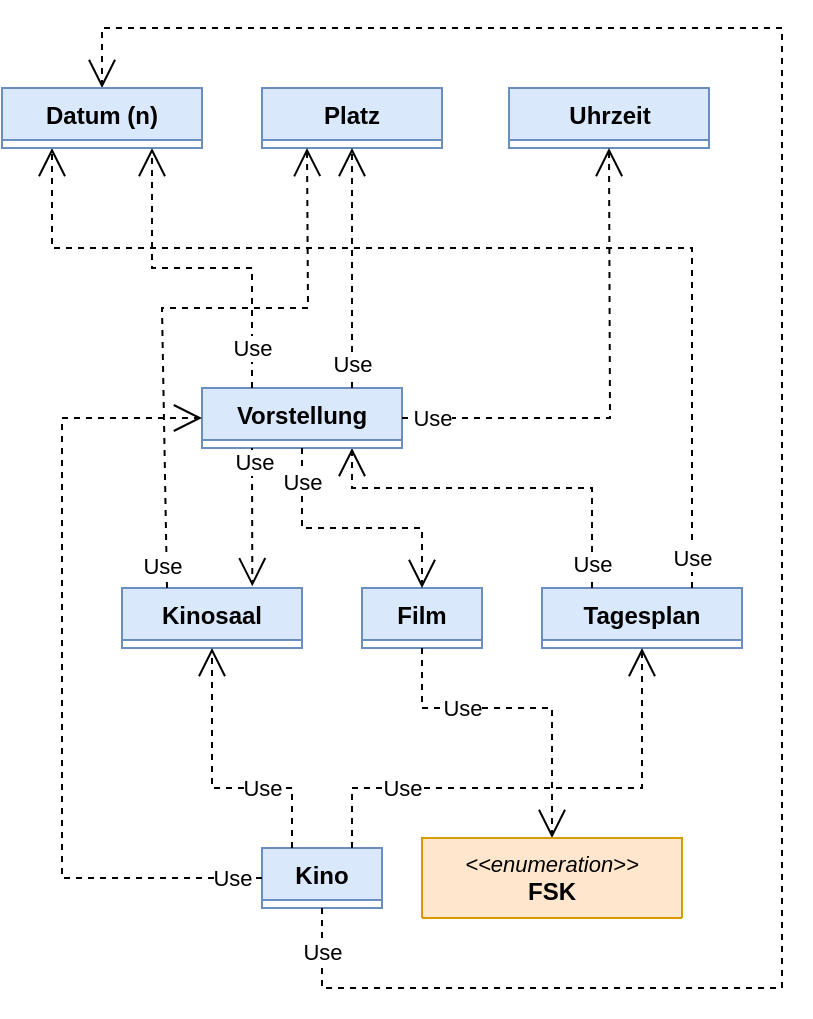 <mxfile version="24.5.3" type="github">
  <diagram id="C5RBs43oDa-KdzZeNtuy" name="Page-1">
    <mxGraphModel dx="1272" dy="808" grid="1" gridSize="10" guides="1" tooltips="1" connect="1" arrows="1" fold="1" page="1" pageScale="1" pageWidth="827" pageHeight="1169" math="0" shadow="0">
      <root>
        <mxCell id="WIyWlLk6GJQsqaUBKTNV-0" />
        <mxCell id="WIyWlLk6GJQsqaUBKTNV-1" parent="WIyWlLk6GJQsqaUBKTNV-0" />
        <mxCell id="4iuh3zrAZqDO1K-IALBD-0" value="Film" style="swimlane;fontStyle=1;align=center;verticalAlign=top;childLayout=stackLayout;horizontal=1;startSize=26;horizontalStack=0;resizeParent=1;resizeParentMax=0;resizeLast=0;collapsible=1;marginBottom=0;whiteSpace=wrap;html=1;fillColor=#dae8fc;strokeColor=#6c8ebf;" parent="WIyWlLk6GJQsqaUBKTNV-1" vertex="1" collapsed="1">
          <mxGeometry x="240" y="460" width="60" height="30" as="geometry">
            <mxRectangle x="230" y="320" width="190" height="210" as="alternateBounds" />
          </mxGeometry>
        </mxCell>
        <mxCell id="4iuh3zrAZqDO1K-IALBD-1" value="- _title: String&lt;div&gt;- _laenge: int&lt;/div&gt;&lt;div&gt;- _fsk: FSK&lt;/div&gt;&lt;div&gt;- _ueberlaenge: boolean&lt;/div&gt;" style="text;strokeColor=none;fillColor=none;align=left;verticalAlign=top;spacingLeft=4;spacingRight=4;overflow=hidden;rotatable=0;points=[[0,0.5],[1,0.5]];portConstraint=eastwest;whiteSpace=wrap;html=1;" parent="4iuh3zrAZqDO1K-IALBD-0" vertex="1">
          <mxGeometry y="26" width="190" height="74" as="geometry" />
        </mxCell>
        <mxCell id="4iuh3zrAZqDO1K-IALBD-2" value="" style="line;strokeWidth=1;fillColor=none;align=left;verticalAlign=middle;spacingTop=-1;spacingLeft=3;spacingRight=3;rotatable=0;labelPosition=right;points=[];portConstraint=eastwest;strokeColor=inherit;" parent="4iuh3zrAZqDO1K-IALBD-0" vertex="1">
          <mxGeometry y="100" width="190" height="8" as="geometry" />
        </mxCell>
        <mxCell id="4iuh3zrAZqDO1K-IALBD-3" value="+ Film(String, String)&lt;div&gt;+ getTitle(): String&lt;/div&gt;&lt;div&gt;+ getLaenge(): int&lt;/div&gt;&lt;div&gt;+ getFSK(): int&lt;/div&gt;&lt;div&gt;+ hatUeberlaenge(): boolean&lt;/div&gt;&lt;div&gt;+ getFormatiertenString(): String&lt;/div&gt;" style="text;strokeColor=none;fillColor=none;align=left;verticalAlign=top;spacingLeft=4;spacingRight=4;overflow=hidden;rotatable=0;points=[[0,0.5],[1,0.5]];portConstraint=eastwest;whiteSpace=wrap;html=1;" parent="4iuh3zrAZqDO1K-IALBD-0" vertex="1">
          <mxGeometry y="108" width="190" height="102" as="geometry" />
        </mxCell>
        <mxCell id="4iuh3zrAZqDO1K-IALBD-4" value="Kino" style="swimlane;fontStyle=1;align=center;verticalAlign=top;childLayout=stackLayout;horizontal=1;startSize=26;horizontalStack=0;resizeParent=1;resizeParentMax=0;resizeLast=0;collapsible=1;marginBottom=0;whiteSpace=wrap;html=1;fillColor=#dae8fc;strokeColor=#6c8ebf;" parent="WIyWlLk6GJQsqaUBKTNV-1" vertex="1" collapsed="1">
          <mxGeometry x="190" y="590" width="60" height="30" as="geometry">
            <mxRectangle x="100" y="310" width="200" height="160" as="alternateBounds" />
          </mxGeometry>
        </mxCell>
        <mxCell id="4iuh3zrAZqDO1K-IALBD-5" value="- _kinosaele: List&amp;lt;Kinosaal&amp;gt;&lt;div&gt;- _tagesplaene: SortedMap&amp;lt;Datum, Tagesplan&amp;gt;&lt;/div&gt;" style="text;strokeColor=none;fillColor=none;align=left;verticalAlign=top;spacingLeft=4;spacingRight=4;overflow=hidden;rotatable=0;points=[[0,0.5],[1,0.5]];portConstraint=eastwest;whiteSpace=wrap;html=1;" parent="4iuh3zrAZqDO1K-IALBD-4" vertex="1">
          <mxGeometry y="26" width="200" height="54" as="geometry" />
        </mxCell>
        <mxCell id="4iuh3zrAZqDO1K-IALBD-6" value="" style="line;strokeWidth=1;fillColor=none;align=left;verticalAlign=middle;spacingTop=-1;spacingLeft=3;spacingRight=3;rotatable=0;labelPosition=right;points=[];portConstraint=eastwest;strokeColor=inherit;" parent="4iuh3zrAZqDO1K-IALBD-4" vertex="1">
          <mxGeometry y="80" width="200" height="8" as="geometry" />
        </mxCell>
        <mxCell id="4iuh3zrAZqDO1K-IALBD-7" value="+ Kino(Kinosaal[], Vorstellung[])&lt;div&gt;+ hatKinosaal(Kinosaal): boolean&lt;/div&gt;&lt;div&gt;+ getKinosaal(): List&amp;lt;Kinosaal&amp;gt;&lt;/div&gt;&lt;div&gt;+ getTagesplan(Datum): Tagesplan&lt;/div&gt;" style="text;strokeColor=none;fillColor=none;align=left;verticalAlign=top;spacingLeft=4;spacingRight=4;overflow=hidden;rotatable=0;points=[[0,0.5],[1,0.5]];portConstraint=eastwest;whiteSpace=wrap;html=1;" parent="4iuh3zrAZqDO1K-IALBD-4" vertex="1">
          <mxGeometry y="88" width="200" height="72" as="geometry" />
        </mxCell>
        <mxCell id="4iuh3zrAZqDO1K-IALBD-18" value="Kinosaal" style="swimlane;fontStyle=1;align=center;verticalAlign=top;childLayout=stackLayout;horizontal=1;startSize=26;horizontalStack=0;resizeParent=1;resizeParentMax=0;resizeLast=0;collapsible=1;marginBottom=0;whiteSpace=wrap;html=1;fillColor=#dae8fc;strokeColor=#6c8ebf;" parent="WIyWlLk6GJQsqaUBKTNV-1" vertex="1" collapsed="1">
          <mxGeometry x="120" y="460" width="90" height="30" as="geometry">
            <mxRectangle x="30" y="30" width="210" height="190" as="alternateBounds" />
          </mxGeometry>
        </mxCell>
        <mxCell id="4iuh3zrAZqDO1K-IALBD-19" value="- _name: String&lt;div&gt;- _anzahlReihen: int&lt;/div&gt;&lt;div&gt;- _anzahlSitzplaetzeProReihe: int&lt;/div&gt;" style="text;strokeColor=none;fillColor=none;align=left;verticalAlign=top;spacingLeft=4;spacingRight=4;overflow=hidden;rotatable=0;points=[[0,0.5],[1,0.5]];portConstraint=eastwest;whiteSpace=wrap;html=1;" parent="4iuh3zrAZqDO1K-IALBD-18" vertex="1">
          <mxGeometry y="26" width="210" height="54" as="geometry" />
        </mxCell>
        <mxCell id="4iuh3zrAZqDO1K-IALBD-20" value="" style="line;strokeWidth=1;fillColor=none;align=left;verticalAlign=middle;spacingTop=-1;spacingLeft=3;spacingRight=3;rotatable=0;labelPosition=right;points=[];portConstraint=eastwest;strokeColor=inherit;" parent="4iuh3zrAZqDO1K-IALBD-18" vertex="1">
          <mxGeometry y="80" width="210" height="8" as="geometry" />
        </mxCell>
        <mxCell id="4iuh3zrAZqDO1K-IALBD-21" value="+ Kinosaal(String, int, int)&lt;br&gt;&lt;div&gt;+ getName(): String&lt;/div&gt;&lt;div&gt;+ getAnzahlReihen(): int&lt;/div&gt;&lt;div&gt;+ getAnzahlSitzplaetzeProReihe(): int&lt;/div&gt;&lt;div&gt;+ getPlaetze(): List&amp;lt;Platz&amp;gt;&lt;/div&gt;&lt;div&gt;+ hatPlatz(): boolean&lt;/div&gt;" style="text;strokeColor=none;fillColor=none;align=left;verticalAlign=top;spacingLeft=4;spacingRight=4;overflow=hidden;rotatable=0;points=[[0,0.5],[1,0.5]];portConstraint=eastwest;whiteSpace=wrap;html=1;" parent="4iuh3zrAZqDO1K-IALBD-18" vertex="1">
          <mxGeometry y="88" width="210" height="102" as="geometry" />
        </mxCell>
        <mxCell id="4iuh3zrAZqDO1K-IALBD-22" value="Platz" style="swimlane;fontStyle=1;align=center;verticalAlign=top;childLayout=stackLayout;horizontal=1;startSize=26;horizontalStack=0;resizeParent=1;resizeParentMax=0;resizeLast=0;collapsible=1;marginBottom=0;whiteSpace=wrap;html=1;fillColor=#dae8fc;strokeColor=#6c8ebf;" parent="WIyWlLk6GJQsqaUBKTNV-1" vertex="1" collapsed="1">
          <mxGeometry x="190" y="210" width="90" height="30" as="geometry">
            <mxRectangle x="215" y="80" width="135" height="150" as="alternateBounds" />
          </mxGeometry>
        </mxCell>
        <mxCell id="4iuh3zrAZqDO1K-IALBD-23" value="- _reihe: int&lt;div&gt;- _sitz: int&lt;/div&gt;" style="text;strokeColor=none;fillColor=none;align=left;verticalAlign=top;spacingLeft=4;spacingRight=4;overflow=hidden;rotatable=0;points=[[0,0.5],[1,0.5]];portConstraint=eastwest;whiteSpace=wrap;html=1;" parent="4iuh3zrAZqDO1K-IALBD-22" vertex="1">
          <mxGeometry y="26" width="135" height="44" as="geometry" />
        </mxCell>
        <mxCell id="4iuh3zrAZqDO1K-IALBD-24" value="" style="line;strokeWidth=1;fillColor=none;align=left;verticalAlign=middle;spacingTop=-1;spacingLeft=3;spacingRight=3;rotatable=0;labelPosition=right;points=[];portConstraint=eastwest;strokeColor=inherit;" parent="4iuh3zrAZqDO1K-IALBD-22" vertex="1">
          <mxGeometry y="70" width="135" height="8" as="geometry" />
        </mxCell>
        <mxCell id="4iuh3zrAZqDO1K-IALBD-25" value="+ Platz(int, int)&lt;div&gt;+ get(int, int): Platz&lt;/div&gt;&lt;div&gt;+ getReiheNr(): int&lt;/div&gt;&lt;div&gt;+ getSitzNr(): int&lt;/div&gt;" style="text;strokeColor=none;fillColor=none;align=left;verticalAlign=top;spacingLeft=4;spacingRight=4;overflow=hidden;rotatable=0;points=[[0,0.5],[1,0.5]];portConstraint=eastwest;whiteSpace=wrap;html=1;" parent="4iuh3zrAZqDO1K-IALBD-22" vertex="1">
          <mxGeometry y="78" width="135" height="72" as="geometry" />
        </mxCell>
        <mxCell id="4iuh3zrAZqDO1K-IALBD-26" value="Tagesplan" style="swimlane;fontStyle=1;align=center;verticalAlign=top;childLayout=stackLayout;horizontal=1;startSize=26;horizontalStack=0;resizeParent=1;resizeParentMax=0;resizeLast=0;collapsible=1;marginBottom=0;whiteSpace=wrap;html=1;fillColor=#dae8fc;strokeColor=#6c8ebf;" parent="WIyWlLk6GJQsqaUBKTNV-1" vertex="1" collapsed="1">
          <mxGeometry x="330" y="460" width="100" height="30" as="geometry">
            <mxRectangle x="330" y="190" width="230" height="190" as="alternateBounds" />
          </mxGeometry>
        </mxCell>
        <mxCell id="4iuh3zrAZqDO1K-IALBD-27" value="- _tag: Datum&lt;div&gt;- _vorstellungen(): List&amp;lt;Vorstellung&amp;gt;&lt;/div&gt;&lt;div&gt;- _vergleichNachAnfangszeit:&amp;nbsp;&lt;/div&gt;&lt;div&gt;&lt;span style=&quot;background-color: initial;&quot;&gt;Comparator&amp;lt;Vorstellung&amp;gt;&lt;/span&gt;&lt;/div&gt;" style="text;strokeColor=none;fillColor=none;align=left;verticalAlign=top;spacingLeft=4;spacingRight=4;overflow=hidden;rotatable=0;points=[[0,0.5],[1,0.5]];portConstraint=eastwest;whiteSpace=wrap;html=1;" parent="4iuh3zrAZqDO1K-IALBD-26" vertex="1">
          <mxGeometry y="26" width="230" height="74" as="geometry" />
        </mxCell>
        <mxCell id="4iuh3zrAZqDO1K-IALBD-28" value="" style="line;strokeWidth=1;fillColor=none;align=left;verticalAlign=middle;spacingTop=-1;spacingLeft=3;spacingRight=3;rotatable=0;labelPosition=right;points=[];portConstraint=eastwest;strokeColor=inherit;" parent="4iuh3zrAZqDO1K-IALBD-26" vertex="1">
          <mxGeometry y="100" width="230" height="8" as="geometry" />
        </mxCell>
        <mxCell id="4iuh3zrAZqDO1K-IALBD-29" value="+ Tagesplan(Datum)&lt;div&gt;+ getDatum(): Datum&lt;/div&gt;&lt;div&gt;+ fuegeVorstellungHinzu(Vorstellung): void&lt;/div&gt;&lt;div&gt;+ getVorstellungen(): List&amp;lt;Vorstellung&amp;gt;&lt;/div&gt;" style="text;strokeColor=none;fillColor=none;align=left;verticalAlign=top;spacingLeft=4;spacingRight=4;overflow=hidden;rotatable=0;points=[[0,0.5],[1,0.5]];portConstraint=eastwest;whiteSpace=wrap;html=1;" parent="4iuh3zrAZqDO1K-IALBD-26" vertex="1">
          <mxGeometry y="108" width="230" height="82" as="geometry" />
        </mxCell>
        <mxCell id="4iuh3zrAZqDO1K-IALBD-34" value="Use" style="endArrow=open;endSize=12;dashed=1;html=1;rounded=0;exitX=0.5;exitY=1;exitDx=0;exitDy=0;entryX=0.5;entryY=0;entryDx=0;entryDy=0;" parent="WIyWlLk6GJQsqaUBKTNV-1" source="4iuh3zrAZqDO1K-IALBD-0" target="3Wl5qvV5KjrjYKabuC5U-5" edge="1">
          <mxGeometry x="-0.375" width="160" relative="1" as="geometry">
            <mxPoint x="270" y="830" as="sourcePoint" />
            <mxPoint x="319.28" y="586.58" as="targetPoint" />
            <Array as="points">
              <mxPoint x="270" y="520" />
              <mxPoint x="335" y="520" />
            </Array>
            <mxPoint as="offset" />
          </mxGeometry>
        </mxCell>
        <mxCell id="4iuh3zrAZqDO1K-IALBD-35" value="Use" style="endArrow=open;endSize=12;dashed=1;html=1;rounded=0;exitX=0.25;exitY=0;exitDx=0;exitDy=0;entryX=0.5;entryY=1;entryDx=0;entryDy=0;" parent="WIyWlLk6GJQsqaUBKTNV-1" source="4iuh3zrAZqDO1K-IALBD-4" target="4iuh3zrAZqDO1K-IALBD-18" edge="1">
          <mxGeometry x="-0.357" width="160" relative="1" as="geometry">
            <mxPoint x="250" y="620" as="sourcePoint" />
            <mxPoint x="160" y="490" as="targetPoint" />
            <Array as="points">
              <mxPoint x="205" y="560" />
              <mxPoint x="165" y="560" />
            </Array>
            <mxPoint as="offset" />
          </mxGeometry>
        </mxCell>
        <mxCell id="4iuh3zrAZqDO1K-IALBD-36" value="Use" style="endArrow=open;endSize=12;dashed=1;html=1;rounded=0;exitX=0.75;exitY=0;exitDx=0;exitDy=0;entryX=0.5;entryY=1;entryDx=0;entryDy=0;" parent="WIyWlLk6GJQsqaUBKTNV-1" source="4iuh3zrAZqDO1K-IALBD-4" target="4iuh3zrAZqDO1K-IALBD-26" edge="1">
          <mxGeometry x="-0.551" width="160" relative="1" as="geometry">
            <mxPoint x="290" y="470" as="sourcePoint" />
            <mxPoint x="450" y="470" as="targetPoint" />
            <Array as="points">
              <mxPoint x="235" y="560" />
              <mxPoint x="380" y="560" />
            </Array>
            <mxPoint as="offset" />
          </mxGeometry>
        </mxCell>
        <mxCell id="4iuh3zrAZqDO1K-IALBD-37" value="Use" style="endArrow=open;endSize=12;dashed=1;html=1;rounded=0;exitX=0.5;exitY=1;exitDx=0;exitDy=0;entryX=0.5;entryY=0;entryDx=0;entryDy=0;" parent="WIyWlLk6GJQsqaUBKTNV-1" source="4iuh3zrAZqDO1K-IALBD-4" target="4iuh3zrAZqDO1K-IALBD-55" edge="1">
          <mxGeometry x="-0.961" width="160" relative="1" as="geometry">
            <mxPoint x="320" y="330" as="sourcePoint" />
            <mxPoint x="470" y="134.0" as="targetPoint" />
            <Array as="points">
              <mxPoint x="220" y="660" />
              <mxPoint x="450" y="660" />
              <mxPoint x="450" y="180" />
              <mxPoint x="110" y="180" />
            </Array>
            <mxPoint as="offset" />
          </mxGeometry>
        </mxCell>
        <mxCell id="4iuh3zrAZqDO1K-IALBD-38" value="Use" style="endArrow=open;endSize=12;dashed=1;html=1;rounded=0;exitX=0.75;exitY=0;exitDx=0;exitDy=0;entryX=0.25;entryY=1;entryDx=0;entryDy=0;" parent="WIyWlLk6GJQsqaUBKTNV-1" source="4iuh3zrAZqDO1K-IALBD-26" target="4iuh3zrAZqDO1K-IALBD-55" edge="1">
          <mxGeometry x="-0.945" width="160" relative="1" as="geometry">
            <mxPoint x="320" y="330" as="sourcePoint" />
            <mxPoint x="520" y="134.0" as="targetPoint" />
            <Array as="points">
              <mxPoint x="405" y="290" />
              <mxPoint x="85" y="290" />
            </Array>
            <mxPoint as="offset" />
          </mxGeometry>
        </mxCell>
        <mxCell id="4iuh3zrAZqDO1K-IALBD-39" value="Use" style="endArrow=open;endSize=12;dashed=1;html=1;rounded=0;exitX=0.25;exitY=0;exitDx=0;exitDy=0;entryX=0.75;entryY=1;entryDx=0;entryDy=0;" parent="WIyWlLk6GJQsqaUBKTNV-1" source="4iuh3zrAZqDO1K-IALBD-26" target="4iuh3zrAZqDO1K-IALBD-40" edge="1">
          <mxGeometry x="-0.867" width="160" relative="1" as="geometry">
            <mxPoint x="230" y="540" as="sourcePoint" />
            <mxPoint x="660" y="510" as="targetPoint" />
            <Array as="points">
              <mxPoint x="355" y="410" />
              <mxPoint x="235" y="410" />
            </Array>
            <mxPoint as="offset" />
          </mxGeometry>
        </mxCell>
        <mxCell id="4iuh3zrAZqDO1K-IALBD-40" value="Vorstellung" style="swimlane;fontStyle=1;align=center;verticalAlign=top;childLayout=stackLayout;horizontal=1;startSize=26;horizontalStack=0;resizeParent=1;resizeParentMax=0;resizeLast=0;collapsible=1;marginBottom=0;whiteSpace=wrap;html=1;fillColor=#dae8fc;strokeColor=#6c8ebf;" parent="WIyWlLk6GJQsqaUBKTNV-1" vertex="1" collapsed="1">
          <mxGeometry x="160" y="360" width="100" height="30" as="geometry">
            <mxRectangle x="160" y="310" width="240" height="440" as="alternateBounds" />
          </mxGeometry>
        </mxCell>
        <mxCell id="4iuh3zrAZqDO1K-IALBD-41" value="- _kinosaal: Kinosaal&lt;div&gt;- _film: Film&lt;/div&gt;&lt;div&gt;- _anfangszeit: Uhrzeit&lt;/div&gt;&lt;div&gt;- _endzeit: Uhrzeit&lt;/div&gt;&lt;div&gt;- _datum: Datum&lt;/div&gt;&lt;div&gt;- _preis: int&lt;/div&gt;&lt;div&gt;- _verkauft: boolean[][]&lt;/div&gt;&lt;div&gt;- _anzahlVerkauftePlaetze: int&lt;/div&gt;" style="text;strokeColor=none;fillColor=none;align=left;verticalAlign=top;spacingLeft=4;spacingRight=4;overflow=hidden;rotatable=0;points=[[0,0.5],[1,0.5]];portConstraint=eastwest;whiteSpace=wrap;html=1;" parent="4iuh3zrAZqDO1K-IALBD-40" vertex="1">
          <mxGeometry y="26" width="240" height="124" as="geometry" />
        </mxCell>
        <mxCell id="4iuh3zrAZqDO1K-IALBD-42" value="" style="line;strokeWidth=1;fillColor=none;align=left;verticalAlign=middle;spacingTop=-1;spacingLeft=3;spacingRight=3;rotatable=0;labelPosition=right;points=[];portConstraint=eastwest;strokeColor=inherit;" parent="4iuh3zrAZqDO1K-IALBD-40" vertex="1">
          <mxGeometry y="150" width="240" height="8" as="geometry" />
        </mxCell>
        <mxCell id="4iuh3zrAZqDO1K-IALBD-43" value="+ Vorstellung(Kinosaal, Film, Uhrzeit, Uhrzeit, Datum int)&lt;div&gt;+ getKinosaal(): Kinosaal&lt;div&gt;+ getFilm(): Film&lt;/div&gt;&lt;div&gt;+ getAnfangszeit(): Uhrzeit&lt;/div&gt;&lt;div&gt;+ getEndzeit(): Uhrzeit&lt;/div&gt;&lt;div&gt;+ getDatum(): Datum&lt;/div&gt;&lt;div&gt;+ getPreis(): int&lt;/div&gt;&lt;/div&gt;&lt;div&gt;+ hatPlatz(Platz): boolean&lt;/div&gt;&lt;div&gt;+ hatPlaetze(Set&amp;lt;Platz&amp;gt;): boolean&lt;/div&gt;&lt;div&gt;+ istPlatzVerkauft(): boolean&lt;/div&gt;&lt;div&gt;+ getPreisfuerPlaetze(set&amp;lt;Platz&amp;gt;): int&lt;/div&gt;&lt;div&gt;+ verkaufePlatz(Platz): void&lt;/div&gt;&lt;div&gt;+ stonierePlatz(Platz): void&lt;/div&gt;&lt;div&gt;+ getAnzahlVerkauftePlaetze(): int&lt;/div&gt;&lt;div&gt;+ verkaufePlaetze(Set&amp;lt;Platz&amp;gt;): void&lt;/div&gt;&lt;div&gt;+ stonierePlaetze(Set&amp;lt;Platz&amp;gt;): void&lt;/div&gt;&lt;div&gt;+ sindVerkaufbar(Set&amp;lt;Platz&amp;gt;): boolean&lt;/div&gt;&lt;div&gt;+ sindStonierbar(Set&amp;lt;Platz&amp;gt;): boolean&lt;/div&gt;&lt;div&gt;&lt;br&gt;&lt;/div&gt;" style="text;strokeColor=none;fillColor=none;align=left;verticalAlign=top;spacingLeft=4;spacingRight=4;overflow=hidden;rotatable=0;points=[[0,0.5],[1,0.5]];portConstraint=eastwest;whiteSpace=wrap;html=1;" parent="4iuh3zrAZqDO1K-IALBD-40" vertex="1">
          <mxGeometry y="158" width="240" height="282" as="geometry" />
        </mxCell>
        <mxCell id="4iuh3zrAZqDO1K-IALBD-44" value="Use" style="endArrow=open;endSize=12;dashed=1;html=1;rounded=0;exitX=0;exitY=0.5;exitDx=0;exitDy=0;entryX=0;entryY=0.5;entryDx=0;entryDy=0;" parent="WIyWlLk6GJQsqaUBKTNV-1" source="4iuh3zrAZqDO1K-IALBD-4" target="4iuh3zrAZqDO1K-IALBD-40" edge="1">
          <mxGeometry x="-0.922" width="160" relative="1" as="geometry">
            <mxPoint x="104.74" y="660.51" as="sourcePoint" />
            <mxPoint x="100" y="310" as="targetPoint" />
            <Array as="points">
              <mxPoint x="90" y="605" />
              <mxPoint x="90" y="375" />
            </Array>
            <mxPoint as="offset" />
          </mxGeometry>
        </mxCell>
        <mxCell id="4iuh3zrAZqDO1K-IALBD-45" value="Use" style="endArrow=open;endSize=12;dashed=1;html=1;rounded=0;exitX=0.25;exitY=0;exitDx=0;exitDy=0;entryX=0.25;entryY=1;entryDx=0;entryDy=0;" parent="WIyWlLk6GJQsqaUBKTNV-1" source="4iuh3zrAZqDO1K-IALBD-18" target="4iuh3zrAZqDO1K-IALBD-22" edge="1">
          <mxGeometry x="-0.92" y="2" width="160" relative="1" as="geometry">
            <mxPoint x="350" y="240" as="sourcePoint" />
            <mxPoint x="510" y="240" as="targetPoint" />
            <Array as="points">
              <mxPoint x="140" y="320" />
              <mxPoint x="213" y="320" />
            </Array>
            <mxPoint as="offset" />
          </mxGeometry>
        </mxCell>
        <mxCell id="4iuh3zrAZqDO1K-IALBD-46" value="Use" style="endArrow=open;endSize=12;dashed=1;html=1;rounded=0;exitX=0.25;exitY=1;exitDx=0;exitDy=0;entryX=0.724;entryY=-0.028;entryDx=0;entryDy=0;entryPerimeter=0;" parent="WIyWlLk6GJQsqaUBKTNV-1" source="4iuh3zrAZqDO1K-IALBD-40" target="4iuh3zrAZqDO1K-IALBD-18" edge="1">
          <mxGeometry x="-0.789" y="1" width="160" relative="1" as="geometry">
            <mxPoint x="440" y="560" as="sourcePoint" />
            <mxPoint x="186" y="530" as="targetPoint" />
            <Array as="points" />
            <mxPoint as="offset" />
          </mxGeometry>
        </mxCell>
        <mxCell id="4iuh3zrAZqDO1K-IALBD-47" value="Use" style="endArrow=open;endSize=12;dashed=1;html=1;rounded=0;exitX=0.5;exitY=1;exitDx=0;exitDy=0;entryX=0.5;entryY=0;entryDx=0;entryDy=0;" parent="WIyWlLk6GJQsqaUBKTNV-1" source="4iuh3zrAZqDO1K-IALBD-40" target="4iuh3zrAZqDO1K-IALBD-0" edge="1">
          <mxGeometry x="-0.75" width="160" relative="1" as="geometry">
            <mxPoint x="440" y="560" as="sourcePoint" />
            <mxPoint x="470" y="890" as="targetPoint" />
            <Array as="points">
              <mxPoint x="210" y="430" />
              <mxPoint x="270" y="430" />
            </Array>
            <mxPoint as="offset" />
          </mxGeometry>
        </mxCell>
        <mxCell id="4iuh3zrAZqDO1K-IALBD-48" value="Uhrzeit" style="swimlane;fontStyle=1;align=center;verticalAlign=top;childLayout=stackLayout;horizontal=1;startSize=26;horizontalStack=0;resizeParent=1;resizeParentMax=0;resizeLast=0;collapsible=1;marginBottom=0;whiteSpace=wrap;html=1;fillColor=#dae8fc;strokeColor=#6c8ebf;" parent="WIyWlLk6GJQsqaUBKTNV-1" vertex="1" collapsed="1">
          <mxGeometry x="313.5" y="210" width="100" height="30" as="geometry">
            <mxRectangle x="313.5" y="80" width="190" height="160" as="alternateBounds" />
          </mxGeometry>
        </mxCell>
        <mxCell id="4iuh3zrAZqDO1K-IALBD-49" value="- _stunden(): int&lt;div&gt;- _minuten(): int&lt;/div&gt;" style="text;strokeColor=none;fillColor=none;align=left;verticalAlign=top;spacingLeft=4;spacingRight=4;overflow=hidden;rotatable=0;points=[[0,0.5],[1,0.5]];portConstraint=eastwest;whiteSpace=wrap;html=1;" parent="4iuh3zrAZqDO1K-IALBD-48" vertex="1">
          <mxGeometry y="26" width="190" height="44" as="geometry" />
        </mxCell>
        <mxCell id="4iuh3zrAZqDO1K-IALBD-50" value="" style="line;strokeWidth=1;fillColor=none;align=left;verticalAlign=middle;spacingTop=-1;spacingLeft=3;spacingRight=3;rotatable=0;labelPosition=right;points=[];portConstraint=eastwest;strokeColor=inherit;" parent="4iuh3zrAZqDO1K-IALBD-48" vertex="1">
          <mxGeometry y="70" width="190" height="8" as="geometry" />
        </mxCell>
        <mxCell id="4iuh3zrAZqDO1K-IALBD-51" value="&lt;div&gt;+ Uhrzeit(int, int)&lt;/div&gt;&lt;div&gt;+ get(int, int): Uhrzeit&lt;/div&gt;&lt;div&gt;+ getStunden(): int&lt;/div&gt;&lt;div&gt;+ getMinuten(): int&lt;/div&gt;&lt;div&gt;+ minutenSeit(Uhrzeit): int&lt;/div&gt;" style="text;strokeColor=none;fillColor=none;align=left;verticalAlign=top;spacingLeft=4;spacingRight=4;overflow=hidden;rotatable=0;points=[[0,0.5],[1,0.5]];portConstraint=eastwest;whiteSpace=wrap;html=1;" parent="4iuh3zrAZqDO1K-IALBD-48" vertex="1">
          <mxGeometry y="78" width="190" height="82" as="geometry" />
        </mxCell>
        <mxCell id="4iuh3zrAZqDO1K-IALBD-52" value="Use" style="endArrow=open;endSize=12;dashed=1;html=1;rounded=0;exitX=1;exitY=0.5;exitDx=0;exitDy=0;entryX=0.5;entryY=1;entryDx=0;entryDy=0;" parent="WIyWlLk6GJQsqaUBKTNV-1" source="4iuh3zrAZqDO1K-IALBD-40" target="4iuh3zrAZqDO1K-IALBD-48" edge="1">
          <mxGeometry x="-0.875" width="160" relative="1" as="geometry">
            <mxPoint x="440" y="440" as="sourcePoint" />
            <mxPoint x="600" y="440" as="targetPoint" />
            <Array as="points">
              <mxPoint x="364" y="375" />
            </Array>
            <mxPoint as="offset" />
          </mxGeometry>
        </mxCell>
        <mxCell id="4iuh3zrAZqDO1K-IALBD-53" value="Use" style="endArrow=open;endSize=12;dashed=1;html=1;rounded=0;exitX=0.25;exitY=0;exitDx=0;exitDy=0;entryX=0.75;entryY=1;entryDx=0;entryDy=0;" parent="WIyWlLk6GJQsqaUBKTNV-1" source="4iuh3zrAZqDO1K-IALBD-40" target="4iuh3zrAZqDO1K-IALBD-55" edge="1">
          <mxGeometry x="-0.76" width="160" relative="1" as="geometry">
            <mxPoint x="440" y="310" as="sourcePoint" />
            <mxPoint x="570" y="117" as="targetPoint" />
            <Array as="points">
              <mxPoint x="185" y="300" />
              <mxPoint x="135" y="300" />
            </Array>
            <mxPoint as="offset" />
          </mxGeometry>
        </mxCell>
        <mxCell id="4iuh3zrAZqDO1K-IALBD-54" value="Use" style="endArrow=open;endSize=12;dashed=1;html=1;rounded=0;exitX=0.75;exitY=0;exitDx=0;exitDy=0;entryX=0.5;entryY=1;entryDx=0;entryDy=0;" parent="WIyWlLk6GJQsqaUBKTNV-1" source="4iuh3zrAZqDO1K-IALBD-40" target="4iuh3zrAZqDO1K-IALBD-22" edge="1">
          <mxGeometry x="-0.8" width="160" relative="1" as="geometry">
            <mxPoint x="440" y="290" as="sourcePoint" />
            <mxPoint x="600" y="290" as="targetPoint" />
            <mxPoint as="offset" />
          </mxGeometry>
        </mxCell>
        <mxCell id="4iuh3zrAZqDO1K-IALBD-55" value="Datum (n)" style="swimlane;fontStyle=1;align=center;verticalAlign=top;childLayout=stackLayout;horizontal=1;startSize=26;horizontalStack=0;resizeParent=1;resizeParentMax=0;resizeLast=0;collapsible=1;marginBottom=0;whiteSpace=wrap;html=1;fillColor=#dae8fc;strokeColor=#6c8ebf;" parent="WIyWlLk6GJQsqaUBKTNV-1" vertex="1" collapsed="1">
          <mxGeometry x="60" y="210" width="100" height="30" as="geometry">
            <mxRectangle x="430" y="90" width="230" height="190" as="alternateBounds" />
          </mxGeometry>
        </mxCell>
        <mxCell id="4iuh3zrAZqDO1K-IALBD-56" value="- _tag: Datum&lt;div&gt;- _vorstellungen(): List&amp;lt;Vorstellung&amp;gt;&lt;/div&gt;&lt;div&gt;- _vergleichNachAnfangszeit:&amp;nbsp;&lt;/div&gt;&lt;div&gt;&lt;span style=&quot;background-color: initial;&quot;&gt;Comparator&amp;lt;Vorstellung&amp;gt;&lt;/span&gt;&lt;/div&gt;" style="text;strokeColor=none;fillColor=none;align=left;verticalAlign=top;spacingLeft=4;spacingRight=4;overflow=hidden;rotatable=0;points=[[0,0.5],[1,0.5]];portConstraint=eastwest;whiteSpace=wrap;html=1;" parent="4iuh3zrAZqDO1K-IALBD-55" vertex="1">
          <mxGeometry y="26" width="230" height="74" as="geometry" />
        </mxCell>
        <mxCell id="4iuh3zrAZqDO1K-IALBD-57" value="" style="line;strokeWidth=1;fillColor=none;align=left;verticalAlign=middle;spacingTop=-1;spacingLeft=3;spacingRight=3;rotatable=0;labelPosition=right;points=[];portConstraint=eastwest;strokeColor=inherit;" parent="4iuh3zrAZqDO1K-IALBD-55" vertex="1">
          <mxGeometry y="100" width="230" height="8" as="geometry" />
        </mxCell>
        <mxCell id="4iuh3zrAZqDO1K-IALBD-58" value="+ Tagesplan(Datum)&lt;div&gt;+ getDatum(): Datum&lt;/div&gt;&lt;div&gt;+ fuegeVorstellungHinzu(Vorstellung): void&lt;/div&gt;&lt;div&gt;+ getVorstellungen(): List&amp;lt;Vorstellung&amp;gt;&lt;/div&gt;" style="text;strokeColor=none;fillColor=none;align=left;verticalAlign=top;spacingLeft=4;spacingRight=4;overflow=hidden;rotatable=0;points=[[0,0.5],[1,0.5]];portConstraint=eastwest;whiteSpace=wrap;html=1;" parent="4iuh3zrAZqDO1K-IALBD-55" vertex="1">
          <mxGeometry y="108" width="230" height="82" as="geometry" />
        </mxCell>
        <mxCell id="3Wl5qvV5KjrjYKabuC5U-5" value="&lt;div style=&quot;font-size: 11px;&quot;&gt;&lt;i style=&quot;font-weight: normal;&quot;&gt;&amp;lt;&amp;lt;enumeration&amp;gt;&amp;gt;&lt;/i&gt;&lt;/div&gt;FSK" style="swimlane;fontStyle=1;align=center;verticalAlign=top;childLayout=stackLayout;horizontal=1;startSize=40;horizontalStack=0;resizeParent=1;resizeParentMax=0;resizeLast=0;collapsible=1;marginBottom=0;whiteSpace=wrap;html=1;fillColor=#ffe6cc;strokeColor=#d79b00;" vertex="1" collapsed="1" parent="WIyWlLk6GJQsqaUBKTNV-1">
          <mxGeometry x="270" y="585" width="130" height="40" as="geometry">
            <mxRectangle x="240" y="560" width="160" height="120" as="alternateBounds" />
          </mxGeometry>
        </mxCell>
        <mxCell id="3Wl5qvV5KjrjYKabuC5U-8" value="- FSK0&lt;div&gt;- FSK6&lt;/div&gt;&lt;div&gt;- FSK12&lt;/div&gt;&lt;div&gt;- FSK16&lt;/div&gt;&lt;div&gt;- FSK18&lt;/div&gt;" style="text;strokeColor=none;fillColor=none;align=left;verticalAlign=top;spacingLeft=4;spacingRight=4;overflow=hidden;rotatable=0;points=[[0,0.5],[1,0.5]];portConstraint=eastwest;whiteSpace=wrap;html=1;" vertex="1" parent="3Wl5qvV5KjrjYKabuC5U-5">
          <mxGeometry y="40" width="160" height="80" as="geometry" />
        </mxCell>
      </root>
    </mxGraphModel>
  </diagram>
</mxfile>
